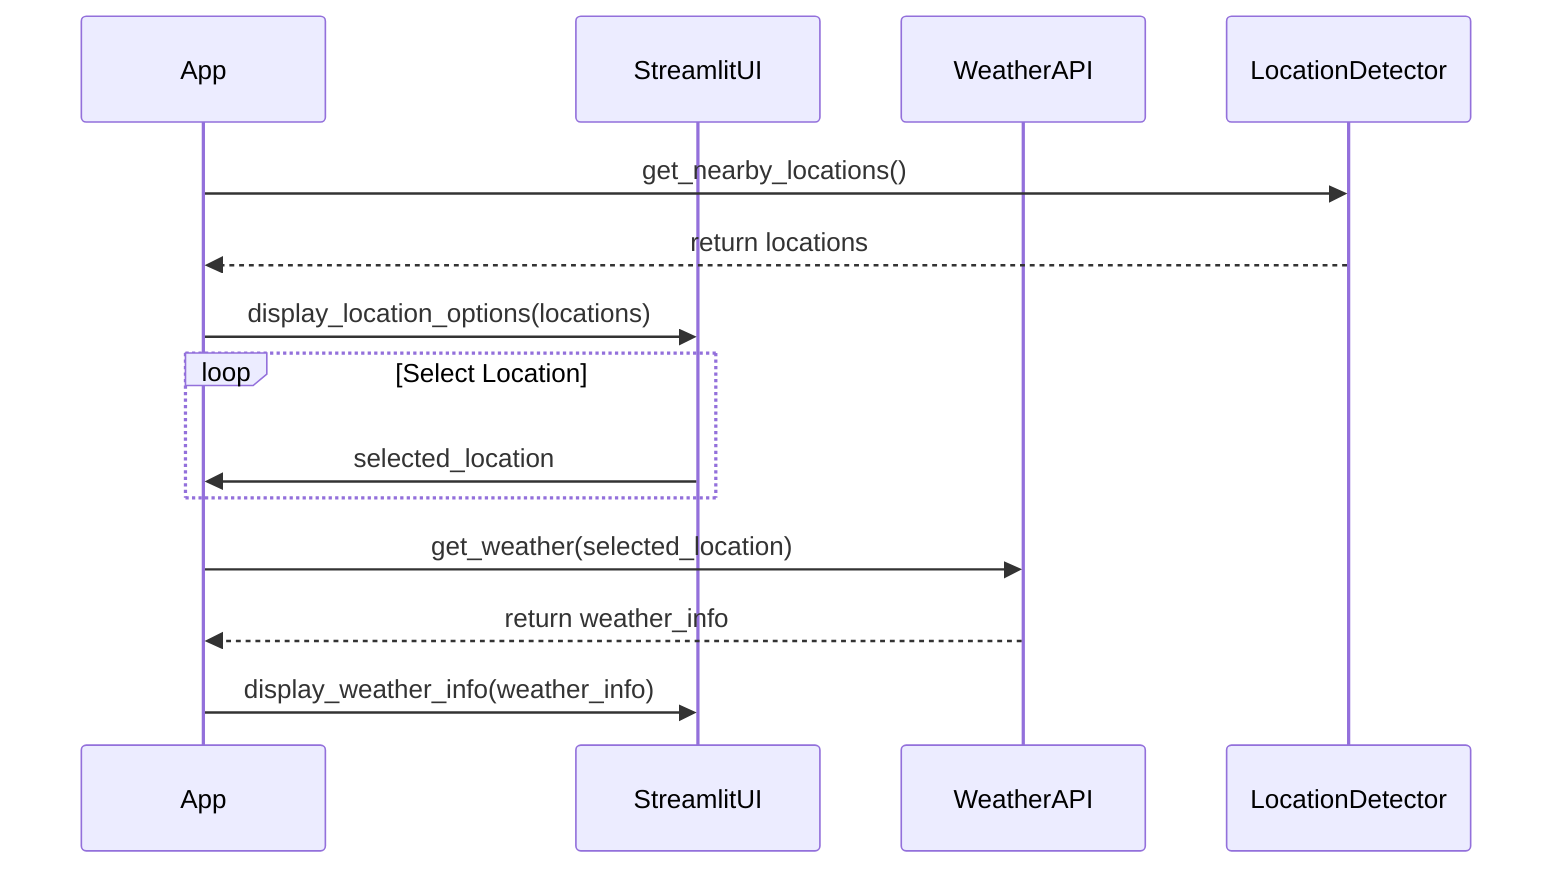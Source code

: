 sequenceDiagram
    participant A as App
    participant UI as StreamlitUI
    participant WAPI as WeatherAPI
    participant LD as LocationDetector
    A->>LD: get_nearby_locations()
    LD-->>A: return locations
    A->>UI: display_location_options(locations)
    loop Select Location
        UI->>A: selected_location
    end
    A->>WAPI: get_weather(selected_location)
    WAPI-->>A: return weather_info
    A->>UI: display_weather_info(weather_info)